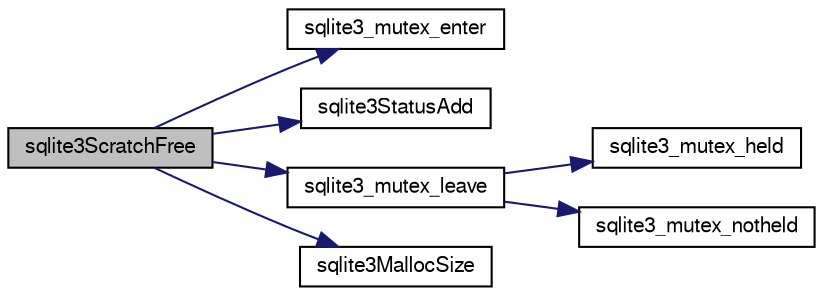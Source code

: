 digraph "sqlite3ScratchFree"
{
  edge [fontname="FreeSans",fontsize="10",labelfontname="FreeSans",labelfontsize="10"];
  node [fontname="FreeSans",fontsize="10",shape=record];
  rankdir="LR";
  Node693329 [label="sqlite3ScratchFree",height=0.2,width=0.4,color="black", fillcolor="grey75", style="filled", fontcolor="black"];
  Node693329 -> Node693330 [color="midnightblue",fontsize="10",style="solid",fontname="FreeSans"];
  Node693330 [label="sqlite3_mutex_enter",height=0.2,width=0.4,color="black", fillcolor="white", style="filled",URL="$sqlite3_8c.html#a1c12cde690bd89f104de5cbad12a6bf5"];
  Node693329 -> Node693331 [color="midnightblue",fontsize="10",style="solid",fontname="FreeSans"];
  Node693331 [label="sqlite3StatusAdd",height=0.2,width=0.4,color="black", fillcolor="white", style="filled",URL="$sqlite3_8c.html#afa029f93586aeab4cc85360905dae9cd"];
  Node693329 -> Node693332 [color="midnightblue",fontsize="10",style="solid",fontname="FreeSans"];
  Node693332 [label="sqlite3_mutex_leave",height=0.2,width=0.4,color="black", fillcolor="white", style="filled",URL="$sqlite3_8c.html#a5838d235601dbd3c1fa993555c6bcc93"];
  Node693332 -> Node693333 [color="midnightblue",fontsize="10",style="solid",fontname="FreeSans"];
  Node693333 [label="sqlite3_mutex_held",height=0.2,width=0.4,color="black", fillcolor="white", style="filled",URL="$sqlite3_8c.html#acf77da68932b6bc163c5e68547ecc3e7"];
  Node693332 -> Node693334 [color="midnightblue",fontsize="10",style="solid",fontname="FreeSans"];
  Node693334 [label="sqlite3_mutex_notheld",height=0.2,width=0.4,color="black", fillcolor="white", style="filled",URL="$sqlite3_8c.html#a83967c837c1c000d3b5adcfaa688f5dc"];
  Node693329 -> Node693335 [color="midnightblue",fontsize="10",style="solid",fontname="FreeSans"];
  Node693335 [label="sqlite3MallocSize",height=0.2,width=0.4,color="black", fillcolor="white", style="filled",URL="$sqlite3_8c.html#acf5d2a5f35270bafb050bd2def576955"];
}
